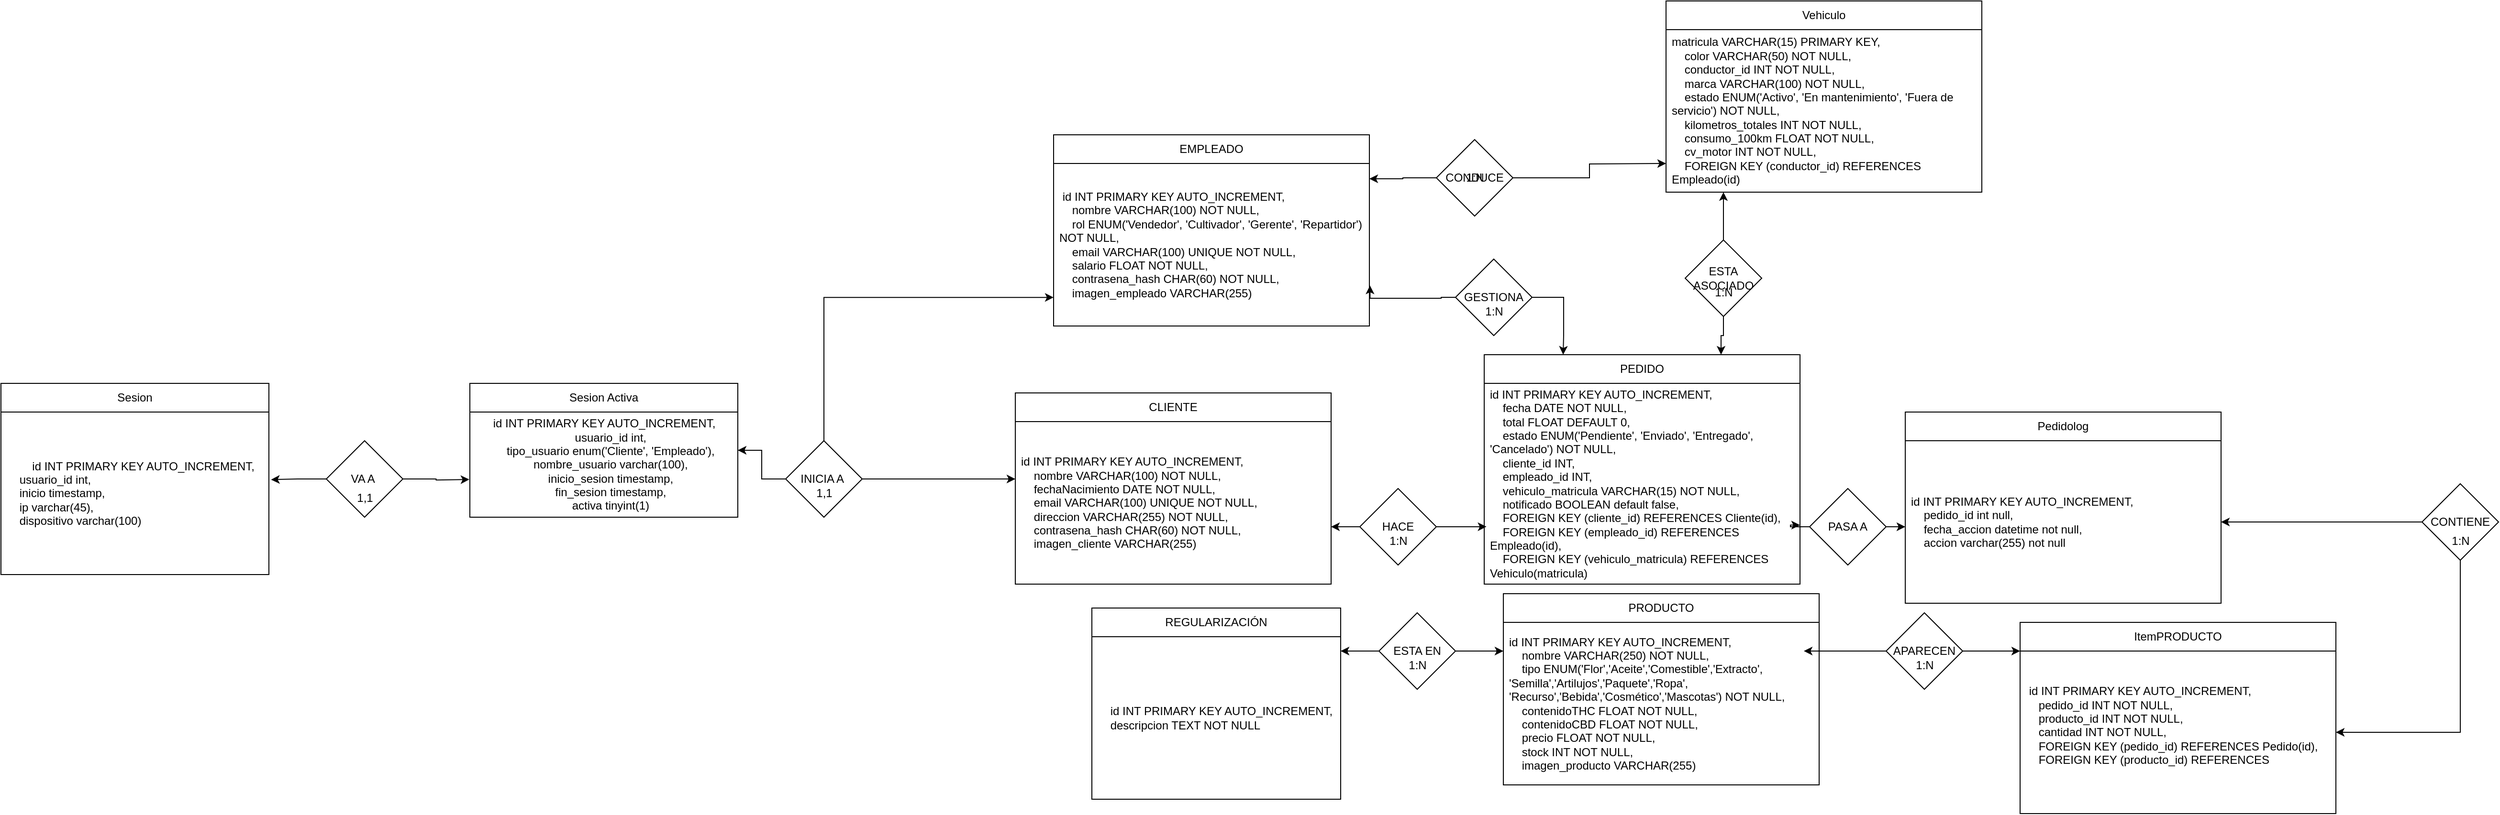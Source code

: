 <mxfile version="27.0.2">
  <diagram name="Página-1" id="QCLR3uHfYd-4rFstNeCy">
    <mxGraphModel dx="2472" dy="2109" grid="1" gridSize="10" guides="1" tooltips="1" connect="1" arrows="1" fold="1" page="1" pageScale="1" pageWidth="827" pageHeight="1169" math="0" shadow="0">
      <root>
        <mxCell id="0" />
        <mxCell id="1" parent="0" />
        <mxCell id="9TUCK8Fl6qZcFN1JhtRJ-6" style="edgeStyle=orthogonalEdgeStyle;rounded=0;orthogonalLoop=1;jettySize=auto;html=1;entryX=1;entryY=0.5;entryDx=0;entryDy=0;" parent="1" source="9TUCK8Fl6qZcFN1JhtRJ-5" edge="1">
          <mxGeometry relative="1" as="geometry">
            <mxPoint x="180" y="160" as="targetPoint" />
          </mxGeometry>
        </mxCell>
        <mxCell id="9TUCK8Fl6qZcFN1JhtRJ-5" value="HACE" style="rhombus;whiteSpace=wrap;html=1;" parent="1" vertex="1">
          <mxGeometry x="210" y="120" width="80" height="80" as="geometry" />
        </mxCell>
        <mxCell id="9TUCK8Fl6qZcFN1JhtRJ-9" value="1:N" style="text;html=1;align=center;verticalAlign=middle;resizable=0;points=[];autosize=1;strokeColor=none;fillColor=none;" parent="1" vertex="1">
          <mxGeometry x="230" y="160" width="40" height="30" as="geometry" />
        </mxCell>
        <mxCell id="9TUCK8Fl6qZcFN1JhtRJ-30" style="edgeStyle=orthogonalEdgeStyle;rounded=0;orthogonalLoop=1;jettySize=auto;html=1;entryX=1.002;entryY=0.751;entryDx=0;entryDy=0;entryPerimeter=0;" parent="1" source="9TUCK8Fl6qZcFN1JhtRJ-11" target="98i-PtYuy4Ng5n8LBIRt-29" edge="1">
          <mxGeometry relative="1" as="geometry">
            <mxPoint x="280" y="-80" as="targetPoint" />
            <Array as="points">
              <mxPoint x="295" y="-80" />
              <mxPoint x="295" y="-79" />
              <mxPoint x="221" y="-79" />
            </Array>
          </mxGeometry>
        </mxCell>
        <mxCell id="Ikig8t3m9yT1rzuETTX_-10" style="edgeStyle=orthogonalEdgeStyle;rounded=0;orthogonalLoop=1;jettySize=auto;html=1;entryX=0.25;entryY=0;entryDx=0;entryDy=0;" parent="1" source="9TUCK8Fl6qZcFN1JhtRJ-11" target="98i-PtYuy4Ng5n8LBIRt-15" edge="1">
          <mxGeometry relative="1" as="geometry">
            <Array as="points">
              <mxPoint x="423" y="-80" />
              <mxPoint x="423" y="-40" />
              <mxPoint x="423" y="-40" />
            </Array>
          </mxGeometry>
        </mxCell>
        <mxCell id="9TUCK8Fl6qZcFN1JhtRJ-11" value="GESTIONA" style="rhombus;whiteSpace=wrap;html=1;" parent="1" vertex="1">
          <mxGeometry x="310" y="-120" width="80" height="80" as="geometry" />
        </mxCell>
        <mxCell id="9TUCK8Fl6qZcFN1JhtRJ-16" value="1:N" style="text;html=1;align=center;verticalAlign=middle;resizable=0;points=[];autosize=1;strokeColor=none;fillColor=none;" parent="1" vertex="1">
          <mxGeometry x="330" y="-80" width="40" height="30" as="geometry" />
        </mxCell>
        <mxCell id="CIaCIXDbEJzTGDQdLWJQ-27" style="edgeStyle=orthogonalEdgeStyle;rounded=0;orthogonalLoop=1;jettySize=auto;html=1;entryX=1;entryY=0.5;entryDx=0;entryDy=0;" parent="1" source="9TUCK8Fl6qZcFN1JhtRJ-17" target="98i-PtYuy4Ng5n8LBIRt-13" edge="1">
          <mxGeometry relative="1" as="geometry">
            <mxPoint x="1070" y="160" as="targetPoint" />
          </mxGeometry>
        </mxCell>
        <mxCell id="98i-PtYuy4Ng5n8LBIRt-14" style="edgeStyle=orthogonalEdgeStyle;rounded=0;orthogonalLoop=1;jettySize=auto;html=1;entryX=1;entryY=0.5;entryDx=0;entryDy=0;" parent="1" source="9TUCK8Fl6qZcFN1JhtRJ-17" target="98i-PtYuy4Ng5n8LBIRt-7" edge="1">
          <mxGeometry relative="1" as="geometry" />
        </mxCell>
        <mxCell id="9TUCK8Fl6qZcFN1JhtRJ-17" value="CONTIENE" style="rhombus;whiteSpace=wrap;html=1;" parent="1" vertex="1">
          <mxGeometry x="1320" y="115" width="80" height="80" as="geometry" />
        </mxCell>
        <mxCell id="9TUCK8Fl6qZcFN1JhtRJ-21" value="1:N" style="text;html=1;align=center;verticalAlign=middle;resizable=0;points=[];autosize=1;strokeColor=none;fillColor=none;" parent="1" vertex="1">
          <mxGeometry x="1340" y="160" width="40" height="30" as="geometry" />
        </mxCell>
        <mxCell id="9TUCK8Fl6qZcFN1JhtRJ-24" value="" style="edgeStyle=orthogonalEdgeStyle;rounded=0;orthogonalLoop=1;jettySize=auto;html=1;entryX=0;entryY=0.5;entryDx=0;entryDy=0;" parent="1" source="9TUCK8Fl6qZcFN1JhtRJ-23" edge="1">
          <mxGeometry relative="1" as="geometry">
            <mxPoint x="900" y="290" as="targetPoint" />
          </mxGeometry>
        </mxCell>
        <mxCell id="CIaCIXDbEJzTGDQdLWJQ-4" style="edgeStyle=orthogonalEdgeStyle;rounded=0;orthogonalLoop=1;jettySize=auto;html=1;entryX=1;entryY=0.5;entryDx=0;entryDy=0;" parent="1" source="9TUCK8Fl6qZcFN1JhtRJ-23" edge="1">
          <mxGeometry relative="1" as="geometry">
            <mxPoint x="674" y="290" as="targetPoint" />
          </mxGeometry>
        </mxCell>
        <mxCell id="9TUCK8Fl6qZcFN1JhtRJ-23" value="APARECEN" style="rhombus;whiteSpace=wrap;html=1;" parent="1" vertex="1">
          <mxGeometry x="760" y="250" width="80" height="80" as="geometry" />
        </mxCell>
        <mxCell id="9TUCK8Fl6qZcFN1JhtRJ-27" value="1:N" style="text;html=1;align=center;verticalAlign=middle;resizable=0;points=[];autosize=1;strokeColor=none;fillColor=none;" parent="1" vertex="1">
          <mxGeometry x="780" y="290" width="40" height="30" as="geometry" />
        </mxCell>
        <mxCell id="9TUCK8Fl6qZcFN1JhtRJ-33" style="edgeStyle=orthogonalEdgeStyle;rounded=0;orthogonalLoop=1;jettySize=auto;html=1;entryX=1;entryY=0.094;entryDx=0;entryDy=0;entryPerimeter=0;" parent="1" source="9TUCK8Fl6qZcFN1JhtRJ-29" target="98i-PtYuy4Ng5n8LBIRt-29" edge="1">
          <mxGeometry relative="1" as="geometry">
            <mxPoint x="170" y="-170" as="targetPoint" />
          </mxGeometry>
        </mxCell>
        <mxCell id="9TUCK8Fl6qZcFN1JhtRJ-35" style="edgeStyle=orthogonalEdgeStyle;rounded=0;orthogonalLoop=1;jettySize=auto;html=1;entryX=0;entryY=0.5;entryDx=0;entryDy=0;" parent="1" source="9TUCK8Fl6qZcFN1JhtRJ-29" edge="1">
          <mxGeometry relative="1" as="geometry">
            <mxPoint x="530" y="-220" as="targetPoint" />
          </mxGeometry>
        </mxCell>
        <mxCell id="9TUCK8Fl6qZcFN1JhtRJ-29" value="CONDUCE" style="rhombus;whiteSpace=wrap;html=1;" parent="1" vertex="1">
          <mxGeometry x="290" y="-245" width="80" height="80" as="geometry" />
        </mxCell>
        <mxCell id="9TUCK8Fl6qZcFN1JhtRJ-32" value="1:N" style="text;html=1;align=center;verticalAlign=middle;resizable=0;points=[];autosize=1;strokeColor=none;fillColor=none;" parent="1" vertex="1">
          <mxGeometry x="310" y="-220" width="40" height="30" as="geometry" />
        </mxCell>
        <mxCell id="9TUCK8Fl6qZcFN1JhtRJ-37" style="edgeStyle=orthogonalEdgeStyle;rounded=0;orthogonalLoop=1;jettySize=auto;html=1;entryX=0.5;entryY=1;entryDx=0;entryDy=0;" parent="1" source="9TUCK8Fl6qZcFN1JhtRJ-36" edge="1">
          <mxGeometry relative="1" as="geometry">
            <mxPoint x="590" y="-190" as="targetPoint" />
          </mxGeometry>
        </mxCell>
        <mxCell id="KaKe4W6xplsF1wte8NYP-4" style="edgeStyle=orthogonalEdgeStyle;rounded=0;orthogonalLoop=1;jettySize=auto;html=1;entryX=0.75;entryY=0;entryDx=0;entryDy=0;" edge="1" parent="1" source="9TUCK8Fl6qZcFN1JhtRJ-36" target="98i-PtYuy4Ng5n8LBIRt-15">
          <mxGeometry relative="1" as="geometry">
            <Array as="points">
              <mxPoint x="590" y="-40" />
              <mxPoint x="588" y="-40" />
            </Array>
          </mxGeometry>
        </mxCell>
        <mxCell id="9TUCK8Fl6qZcFN1JhtRJ-36" value="ESTA ASOCIADO" style="rhombus;whiteSpace=wrap;html=1;" parent="1" vertex="1">
          <mxGeometry x="550" y="-140" width="80" height="80" as="geometry" />
        </mxCell>
        <mxCell id="9TUCK8Fl6qZcFN1JhtRJ-39" value="1:N" style="text;html=1;align=center;verticalAlign=middle;resizable=0;points=[];autosize=1;strokeColor=none;fillColor=none;" parent="1" vertex="1">
          <mxGeometry x="570" y="-100" width="40" height="30" as="geometry" />
        </mxCell>
        <mxCell id="CIaCIXDbEJzTGDQdLWJQ-13" style="edgeStyle=orthogonalEdgeStyle;rounded=0;orthogonalLoop=1;jettySize=auto;html=1;entryX=0;entryY=0.824;entryDx=0;entryDy=0;entryPerimeter=0;" parent="1" source="CIaCIXDbEJzTGDQdLWJQ-9" target="98i-PtYuy4Ng5n8LBIRt-29" edge="1">
          <mxGeometry relative="1" as="geometry">
            <mxPoint x="-150" y="-80" as="targetPoint" />
            <Array as="points">
              <mxPoint x="-350" y="-80" />
            </Array>
          </mxGeometry>
        </mxCell>
        <mxCell id="Ikig8t3m9yT1rzuETTX_-3" style="edgeStyle=orthogonalEdgeStyle;rounded=0;orthogonalLoop=1;jettySize=auto;html=1;entryX=1;entryY=0.5;entryDx=0;entryDy=0;" parent="1" source="CIaCIXDbEJzTGDQdLWJQ-9" target="Ikig8t3m9yT1rzuETTX_-1" edge="1">
          <mxGeometry relative="1" as="geometry" />
        </mxCell>
        <mxCell id="CIaCIXDbEJzTGDQdLWJQ-9" value="INICIA A&amp;nbsp;" style="rhombus;whiteSpace=wrap;html=1;" parent="1" vertex="1">
          <mxGeometry x="-390" y="70" width="80" height="80" as="geometry" />
        </mxCell>
        <mxCell id="CIaCIXDbEJzTGDQdLWJQ-14" value="1,1" style="text;html=1;align=center;verticalAlign=middle;resizable=0;points=[];autosize=1;strokeColor=none;fillColor=none;" parent="1" vertex="1">
          <mxGeometry x="-370" y="110" width="40" height="30" as="geometry" />
        </mxCell>
        <mxCell id="CIaCIXDbEJzTGDQdLWJQ-17" style="edgeStyle=orthogonalEdgeStyle;rounded=0;orthogonalLoop=1;jettySize=auto;html=1;entryX=1;entryY=0.5;entryDx=0;entryDy=0;" parent="1" source="CIaCIXDbEJzTGDQdLWJQ-16" edge="1">
          <mxGeometry relative="1" as="geometry">
            <mxPoint x="190" y="290" as="targetPoint" />
          </mxGeometry>
        </mxCell>
        <mxCell id="CIaCIXDbEJzTGDQdLWJQ-18" style="edgeStyle=orthogonalEdgeStyle;rounded=0;orthogonalLoop=1;jettySize=auto;html=1;" parent="1" source="CIaCIXDbEJzTGDQdLWJQ-16" edge="1">
          <mxGeometry relative="1" as="geometry">
            <mxPoint x="360" y="290" as="targetPoint" />
          </mxGeometry>
        </mxCell>
        <mxCell id="CIaCIXDbEJzTGDQdLWJQ-16" value="ESTA EN" style="rhombus;whiteSpace=wrap;html=1;" parent="1" vertex="1">
          <mxGeometry x="230" y="250" width="80" height="80" as="geometry" />
        </mxCell>
        <mxCell id="CIaCIXDbEJzTGDQdLWJQ-19" value="1:N" style="text;html=1;align=center;verticalAlign=middle;resizable=0;points=[];autosize=1;strokeColor=none;fillColor=none;" parent="1" vertex="1">
          <mxGeometry x="250" y="290" width="40" height="30" as="geometry" />
        </mxCell>
        <mxCell id="CIaCIXDbEJzTGDQdLWJQ-25" style="edgeStyle=orthogonalEdgeStyle;rounded=0;orthogonalLoop=1;jettySize=auto;html=1;entryX=0;entryY=0.5;entryDx=0;entryDy=0;" parent="1" source="CIaCIXDbEJzTGDQdLWJQ-22" edge="1">
          <mxGeometry relative="1" as="geometry">
            <mxPoint x="780" y="160" as="targetPoint" />
          </mxGeometry>
        </mxCell>
        <mxCell id="CIaCIXDbEJzTGDQdLWJQ-22" value="PASA A" style="rhombus;whiteSpace=wrap;html=1;" parent="1" vertex="1">
          <mxGeometry x="680" y="120" width="80" height="80" as="geometry" />
        </mxCell>
        <mxCell id="98i-PtYuy4Ng5n8LBIRt-1" value="Sesion" style="swimlane;fontStyle=0;childLayout=stackLayout;horizontal=1;startSize=30;horizontalStack=0;resizeParent=1;resizeParentMax=0;resizeLast=0;collapsible=1;marginBottom=0;whiteSpace=wrap;html=1;" parent="1" vertex="1">
          <mxGeometry x="-1210" y="10" width="280" height="200" as="geometry" />
        </mxCell>
        <mxCell id="98i-PtYuy4Ng5n8LBIRt-2" value="&amp;nbsp; &amp;nbsp;&amp;nbsp;&lt;span style=&quot;white-space: normal;&quot;&gt;&lt;span style=&quot;background-color: transparent; white-space: pre;&quot;&gt;&#x9;&lt;/span&gt;&lt;span style=&quot;background-color: transparent;&quot;&gt;id INT PRIMARY KEY AUTO_INCREMENT,&lt;/span&gt;&lt;/span&gt;&lt;div&gt;&amp;nbsp; &amp;nbsp; usuario_id int,&lt;/div&gt;&lt;div&gt;&amp;nbsp; &amp;nbsp; inicio timestamp,&lt;/div&gt;&lt;div&gt;&amp;nbsp; &amp;nbsp; ip varchar(45),&lt;/div&gt;&lt;div&gt;&amp;nbsp; &amp;nbsp; dispositivo varchar(100)&lt;/div&gt;" style="text;strokeColor=none;fillColor=none;align=left;verticalAlign=middle;spacingLeft=4;spacingRight=4;overflow=hidden;points=[[0,0.5],[1,0.5]];portConstraint=eastwest;rotatable=0;whiteSpace=wrap;html=1;" parent="98i-PtYuy4Ng5n8LBIRt-1" vertex="1">
          <mxGeometry y="30" width="280" height="170" as="geometry" />
        </mxCell>
        <mxCell id="98i-PtYuy4Ng5n8LBIRt-6" value="ItemPRODUCTO" style="swimlane;fontStyle=0;childLayout=stackLayout;horizontal=1;startSize=30;horizontalStack=0;resizeParent=1;resizeParentMax=0;resizeLast=0;collapsible=1;marginBottom=0;whiteSpace=wrap;html=1;" parent="1" vertex="1">
          <mxGeometry x="900" y="260" width="330" height="200" as="geometry" />
        </mxCell>
        <mxCell id="98i-PtYuy4Ng5n8LBIRt-7" value="&lt;div&gt;&amp;nbsp;id INT PRIMARY KEY AUTO_INCREMENT,&lt;/div&gt;&lt;div&gt;&amp;nbsp; &amp;nbsp; pedido_id INT NOT NULL,&lt;/div&gt;&lt;div&gt;&amp;nbsp; &amp;nbsp; producto_id INT NOT NULL,&lt;/div&gt;&lt;div&gt;&amp;nbsp; &amp;nbsp; cantidad INT NOT NULL,&lt;/div&gt;&lt;div&gt;&amp;nbsp; &amp;nbsp; FOREIGN KEY (pedido_id) REFERENCES Pedido(id),&lt;/div&gt;&lt;div&gt;&amp;nbsp; &amp;nbsp; FOREIGN KEY (producto_id) REFERENCES&amp;nbsp; &amp;nbsp; &amp;nbsp;&amp;nbsp;&lt;/div&gt;&lt;div&gt;&lt;br&gt;&lt;/div&gt;" style="text;strokeColor=none;fillColor=none;align=left;verticalAlign=middle;spacingLeft=4;spacingRight=4;overflow=hidden;points=[[0,0.5],[1,0.5]];portConstraint=eastwest;rotatable=0;whiteSpace=wrap;html=1;" parent="98i-PtYuy4Ng5n8LBIRt-6" vertex="1">
          <mxGeometry y="30" width="330" height="170" as="geometry" />
        </mxCell>
        <mxCell id="98i-PtYuy4Ng5n8LBIRt-8" value="PRODUCTO" style="swimlane;fontStyle=0;childLayout=stackLayout;horizontal=1;startSize=30;horizontalStack=0;resizeParent=1;resizeParentMax=0;resizeLast=0;collapsible=1;marginBottom=0;whiteSpace=wrap;html=1;" parent="1" vertex="1">
          <mxGeometry x="360" y="230" width="330" height="200" as="geometry" />
        </mxCell>
        <mxCell id="98i-PtYuy4Ng5n8LBIRt-9" value="id INT PRIMARY KEY AUTO_INCREMENT,&#xa;    nombre VARCHAR(250) NOT NULL,&#xa;    tipo ENUM(&#39;Flor&#39;,&#39;Aceite&#39;,&#39;Comestible&#39;,&#39;Extracto&#39;, &#39;Semilla&#39;,&#39;Artilujos&#39;,&#39;Paquete&#39;,&#39;Ropa&#39;, &#39;Recurso&#39;,&#39;Bebida&#39;,&#39;Cosmético&#39;,&#39;Mascotas&#39;) NOT NULL,&#xa;    contenidoTHC FLOAT NOT NULL,&#xa;    contenidoCBD FLOAT NOT NULL,&#xa;    precio FLOAT NOT NULL,&#xa;    stock INT NOT NULL,&#xa;    imagen_producto VARCHAR(255)" style="text;strokeColor=none;fillColor=none;align=left;verticalAlign=middle;spacingLeft=4;spacingRight=4;overflow=hidden;points=[[0,0.5],[1,0.5]];portConstraint=eastwest;rotatable=0;whiteSpace=wrap;html=1;" parent="98i-PtYuy4Ng5n8LBIRt-8" vertex="1">
          <mxGeometry y="30" width="330" height="170" as="geometry" />
        </mxCell>
        <mxCell id="98i-PtYuy4Ng5n8LBIRt-10" value="REGULARIZACIÓN" style="swimlane;fontStyle=0;childLayout=stackLayout;horizontal=1;startSize=30;horizontalStack=0;resizeParent=1;resizeParentMax=0;resizeLast=0;collapsible=1;marginBottom=0;whiteSpace=wrap;html=1;" parent="1" vertex="1">
          <mxGeometry x="-70" y="245" width="260" height="200" as="geometry" />
        </mxCell>
        <mxCell id="98i-PtYuy4Ng5n8LBIRt-11" value="&lt;div&gt;&amp;nbsp; &amp;nbsp; id INT PRIMARY KEY AUTO_INCREMENT,&lt;/div&gt;&lt;div&gt;&amp;nbsp; &amp;nbsp; descripcion TEXT NOT NULL&lt;/div&gt;" style="text;strokeColor=none;fillColor=none;align=left;verticalAlign=middle;spacingLeft=4;spacingRight=4;overflow=hidden;points=[[0,0.5],[1,0.5]];portConstraint=eastwest;rotatable=0;whiteSpace=wrap;html=1;" parent="98i-PtYuy4Ng5n8LBIRt-10" vertex="1">
          <mxGeometry y="30" width="260" height="170" as="geometry" />
        </mxCell>
        <mxCell id="98i-PtYuy4Ng5n8LBIRt-12" value="Pedidolog" style="swimlane;fontStyle=0;childLayout=stackLayout;horizontal=1;startSize=30;horizontalStack=0;resizeParent=1;resizeParentMax=0;resizeLast=0;collapsible=1;marginBottom=0;whiteSpace=wrap;html=1;" parent="1" vertex="1">
          <mxGeometry x="780" y="40" width="330" height="200" as="geometry" />
        </mxCell>
        <mxCell id="98i-PtYuy4Ng5n8LBIRt-13" value="&lt;div&gt;&lt;div&gt;id INT PRIMARY KEY AUTO_INCREMENT,&lt;/div&gt;&lt;div&gt;&amp;nbsp; &amp;nbsp; pedido_id int null,&lt;/div&gt;&lt;div&gt;&amp;nbsp; &amp;nbsp; fecha_accion datetime not null,&lt;/div&gt;&lt;div&gt;&amp;nbsp; &amp;nbsp; accion varchar(255) not null&lt;/div&gt;&lt;/div&gt;" style="text;strokeColor=none;fillColor=none;align=left;verticalAlign=middle;spacingLeft=4;spacingRight=4;overflow=hidden;points=[[0,0.5],[1,0.5]];portConstraint=eastwest;rotatable=0;whiteSpace=wrap;html=1;" parent="98i-PtYuy4Ng5n8LBIRt-12" vertex="1">
          <mxGeometry y="30" width="330" height="170" as="geometry" />
        </mxCell>
        <mxCell id="98i-PtYuy4Ng5n8LBIRt-17" value="" style="edgeStyle=orthogonalEdgeStyle;rounded=0;orthogonalLoop=1;jettySize=auto;html=1;entryX=0.007;entryY=0.714;entryDx=0;entryDy=0;entryPerimeter=0;" parent="1" source="9TUCK8Fl6qZcFN1JhtRJ-5" target="98i-PtYuy4Ng5n8LBIRt-16" edge="1">
          <mxGeometry relative="1" as="geometry">
            <mxPoint x="380" y="160" as="sourcePoint" />
            <mxPoint x="350" y="160" as="targetPoint" />
          </mxGeometry>
        </mxCell>
        <mxCell id="98i-PtYuy4Ng5n8LBIRt-15" value="PEDIDO" style="swimlane;fontStyle=0;childLayout=stackLayout;horizontal=1;startSize=30;horizontalStack=0;resizeParent=1;resizeParentMax=0;resizeLast=0;collapsible=1;marginBottom=0;whiteSpace=wrap;html=1;" parent="1" vertex="1">
          <mxGeometry x="340" y="-20" width="330" height="240" as="geometry" />
        </mxCell>
        <mxCell id="98i-PtYuy4Ng5n8LBIRt-16" value="&lt;div&gt;id INT PRIMARY KEY AUTO_INCREMENT,&lt;/div&gt;&lt;div&gt;&amp;nbsp; &amp;nbsp; fecha DATE NOT NULL,&lt;/div&gt;&lt;div&gt;&amp;nbsp; &amp;nbsp; total FLOAT DEFAULT 0,&lt;/div&gt;&lt;div&gt;&amp;nbsp; &amp;nbsp; estado ENUM(&#39;Pendiente&#39;, &#39;Enviado&#39;, &#39;Entregado&#39;, &#39;Cancelado&#39;) NOT NULL,&lt;/div&gt;&lt;div&gt;&amp;nbsp; &amp;nbsp; cliente_id INT,&lt;/div&gt;&lt;div&gt;&amp;nbsp; &amp;nbsp; empleado_id INT,&lt;/div&gt;&lt;div&gt;&amp;nbsp; &amp;nbsp; vehiculo_matricula VARCHAR(15) NOT NULL,&lt;/div&gt;&lt;div&gt;&amp;nbsp; &amp;nbsp; notificado BOOLEAN default false,&lt;/div&gt;&lt;div&gt;&amp;nbsp; &amp;nbsp; FOREIGN KEY (cliente_id) REFERENCES Cliente(id),&lt;/div&gt;&lt;div&gt;&amp;nbsp; &amp;nbsp; FOREIGN KEY (empleado_id) REFERENCES Empleado(id),&lt;/div&gt;&lt;div&gt;&amp;nbsp; &amp;nbsp; FOREIGN KEY (vehiculo_matricula) REFERENCES Vehiculo(matricula)&lt;/div&gt;" style="text;strokeColor=none;fillColor=none;align=left;verticalAlign=middle;spacingLeft=4;spacingRight=4;overflow=hidden;points=[[0,0.5],[1,0.5]];portConstraint=eastwest;rotatable=0;whiteSpace=wrap;html=1;" parent="98i-PtYuy4Ng5n8LBIRt-15" vertex="1">
          <mxGeometry y="30" width="330" height="210" as="geometry" />
        </mxCell>
        <mxCell id="98i-PtYuy4Ng5n8LBIRt-19" style="edgeStyle=orthogonalEdgeStyle;rounded=0;orthogonalLoop=1;jettySize=auto;html=1;entryX=1;entryY=0.706;entryDx=0;entryDy=0;entryPerimeter=0;" parent="1" source="CIaCIXDbEJzTGDQdLWJQ-22" target="98i-PtYuy4Ng5n8LBIRt-16" edge="1">
          <mxGeometry relative="1" as="geometry" />
        </mxCell>
        <mxCell id="98i-PtYuy4Ng5n8LBIRt-22" value="CLIENTE" style="swimlane;fontStyle=0;childLayout=stackLayout;horizontal=1;startSize=30;horizontalStack=0;resizeParent=1;resizeParentMax=0;resizeLast=0;collapsible=1;marginBottom=0;whiteSpace=wrap;html=1;" parent="1" vertex="1">
          <mxGeometry x="-150" y="20" width="330" height="200" as="geometry" />
        </mxCell>
        <mxCell id="98i-PtYuy4Ng5n8LBIRt-23" value="id INT PRIMARY KEY AUTO_INCREMENT,&#xa;    nombre VARCHAR(100) NOT NULL,&#xa;    fechaNacimiento DATE NOT NULL,&#xa;    email VARCHAR(100) UNIQUE NOT NULL,&#xa;    direccion VARCHAR(255) NOT NULL,&#xa;    contrasena_hash CHAR(60) NOT NULL,&#xa;    imagen_cliente VARCHAR(255)" style="text;strokeColor=none;fillColor=none;align=left;verticalAlign=middle;spacingLeft=4;spacingRight=4;overflow=hidden;points=[[0,0.5],[1,0.5]];portConstraint=eastwest;rotatable=0;whiteSpace=wrap;html=1;" parent="98i-PtYuy4Ng5n8LBIRt-22" vertex="1">
          <mxGeometry y="30" width="330" height="170" as="geometry" />
        </mxCell>
        <mxCell id="98i-PtYuy4Ng5n8LBIRt-25" style="edgeStyle=orthogonalEdgeStyle;rounded=0;orthogonalLoop=1;jettySize=auto;html=1;" parent="1" source="CIaCIXDbEJzTGDQdLWJQ-9" edge="1">
          <mxGeometry relative="1" as="geometry">
            <mxPoint x="-150" y="110" as="targetPoint" />
          </mxGeometry>
        </mxCell>
        <mxCell id="98i-PtYuy4Ng5n8LBIRt-26" value="Vehiculo" style="swimlane;fontStyle=0;childLayout=stackLayout;horizontal=1;startSize=30;horizontalStack=0;resizeParent=1;resizeParentMax=0;resizeLast=0;collapsible=1;marginBottom=0;whiteSpace=wrap;html=1;" parent="1" vertex="1">
          <mxGeometry x="530" y="-390" width="330" height="200" as="geometry" />
        </mxCell>
        <mxCell id="98i-PtYuy4Ng5n8LBIRt-27" value="&lt;div&gt;matricula VARCHAR(15) PRIMARY KEY,&lt;/div&gt;&lt;div&gt;&amp;nbsp; &amp;nbsp; color VARCHAR(50) NOT NULL,&lt;/div&gt;&lt;div&gt;&amp;nbsp; &amp;nbsp; conductor_id INT NOT NULL,&lt;/div&gt;&lt;div&gt;&amp;nbsp; &amp;nbsp; marca VARCHAR(100) NOT NULL,&lt;/div&gt;&lt;div&gt;&amp;nbsp; &amp;nbsp; estado ENUM(&#39;Activo&#39;, &#39;En mantenimiento&#39;, &#39;Fuera de servicio&#39;) NOT NULL,&lt;/div&gt;&lt;div&gt;&amp;nbsp; &amp;nbsp; kilometros_totales INT NOT NULL,&lt;/div&gt;&lt;div&gt;&amp;nbsp; &amp;nbsp; consumo_100km FLOAT NOT NULL,&lt;/div&gt;&lt;div&gt;&amp;nbsp; &amp;nbsp; cv_motor INT NOT NULL,&lt;/div&gt;&lt;div&gt;&amp;nbsp; &amp;nbsp; FOREIGN KEY (conductor_id) REFERENCES Empleado(id)&lt;/div&gt;" style="text;strokeColor=none;fillColor=none;align=left;verticalAlign=middle;spacingLeft=4;spacingRight=4;overflow=hidden;points=[[0,0.5],[1,0.5]];portConstraint=eastwest;rotatable=0;whiteSpace=wrap;html=1;" parent="98i-PtYuy4Ng5n8LBIRt-26" vertex="1">
          <mxGeometry y="30" width="330" height="170" as="geometry" />
        </mxCell>
        <mxCell id="98i-PtYuy4Ng5n8LBIRt-28" value="EMPLEADO" style="swimlane;fontStyle=0;childLayout=stackLayout;horizontal=1;startSize=30;horizontalStack=0;resizeParent=1;resizeParentMax=0;resizeLast=0;collapsible=1;marginBottom=0;whiteSpace=wrap;html=1;" parent="1" vertex="1">
          <mxGeometry x="-110" y="-250" width="330" height="200" as="geometry" />
        </mxCell>
        <mxCell id="98i-PtYuy4Ng5n8LBIRt-29" value="&lt;div&gt;&amp;nbsp;id INT PRIMARY KEY AUTO_INCREMENT,&lt;/div&gt;&lt;div&gt;&amp;nbsp; &amp;nbsp; nombre VARCHAR(100) NOT NULL,&lt;/div&gt;&lt;div&gt;&amp;nbsp; &amp;nbsp; rol ENUM(&#39;Vendedor&#39;, &#39;Cultivador&#39;, &#39;Gerente&#39;, &#39;Repartidor&#39;) NOT NULL,&lt;/div&gt;&lt;div&gt;&amp;nbsp; &amp;nbsp; email VARCHAR(100) UNIQUE NOT NULL,&lt;/div&gt;&lt;div&gt;&amp;nbsp; &amp;nbsp; salario FLOAT NOT NULL,&lt;/div&gt;&lt;div&gt;&amp;nbsp; &amp;nbsp; contrasena_hash CHAR(60) NOT NULL,&lt;/div&gt;&lt;div&gt;&amp;nbsp; &amp;nbsp; imagen_empleado VARCHAR(255)&lt;/div&gt;" style="text;strokeColor=none;fillColor=none;align=left;verticalAlign=middle;spacingLeft=4;spacingRight=4;overflow=hidden;points=[[0,0.5],[1,0.5]];portConstraint=eastwest;rotatable=0;whiteSpace=wrap;html=1;" parent="98i-PtYuy4Ng5n8LBIRt-28" vertex="1">
          <mxGeometry y="30" width="330" height="170" as="geometry" />
        </mxCell>
        <mxCell id="Ikig8t3m9yT1rzuETTX_-1" value="Sesion Activa" style="swimlane;fontStyle=0;childLayout=stackLayout;horizontal=1;startSize=30;horizontalStack=0;resizeParent=1;resizeParentMax=0;resizeLast=0;collapsible=1;marginBottom=0;whiteSpace=wrap;html=1;" parent="1" vertex="1">
          <mxGeometry x="-720" y="10" width="280" height="140" as="geometry" />
        </mxCell>
        <mxCell id="Ikig8t3m9yT1rzuETTX_-9" value="&lt;div&gt;id INT PRIMARY KEY AUTO_INCREMENT,&lt;/div&gt;&lt;div&gt;&amp;nbsp; &amp;nbsp; usuario_id int,&lt;/div&gt;&lt;div&gt;&amp;nbsp; &amp;nbsp; tipo_usuario enum(&#39;Cliente&#39;, &#39;Empleado&#39;),&lt;/div&gt;&lt;div&gt;&amp;nbsp; &amp;nbsp; nombre_usuario varchar(100),&lt;/div&gt;&lt;div&gt;&amp;nbsp; &amp;nbsp; inicio_sesion timestamp,&lt;/div&gt;&lt;div&gt;&amp;nbsp; &amp;nbsp; fin_sesion timestamp,&lt;/div&gt;&lt;div&gt;&amp;nbsp; &amp;nbsp; activa tinyint(1)&lt;/div&gt;" style="text;html=1;align=center;verticalAlign=middle;resizable=0;points=[];autosize=1;strokeColor=none;fillColor=none;" parent="Ikig8t3m9yT1rzuETTX_-1" vertex="1">
          <mxGeometry y="30" width="280" height="110" as="geometry" />
        </mxCell>
        <mxCell id="Ikig8t3m9yT1rzuETTX_-4" value="VA A&amp;nbsp;" style="rhombus;whiteSpace=wrap;html=1;" parent="1" vertex="1">
          <mxGeometry x="-870" y="70" width="80" height="80" as="geometry" />
        </mxCell>
        <mxCell id="Ikig8t3m9yT1rzuETTX_-5" style="edgeStyle=orthogonalEdgeStyle;rounded=0;orthogonalLoop=1;jettySize=auto;html=1;entryX=1.008;entryY=0.416;entryDx=0;entryDy=0;entryPerimeter=0;" parent="1" source="Ikig8t3m9yT1rzuETTX_-4" target="98i-PtYuy4Ng5n8LBIRt-2" edge="1">
          <mxGeometry relative="1" as="geometry" />
        </mxCell>
        <mxCell id="Ikig8t3m9yT1rzuETTX_-6" style="edgeStyle=orthogonalEdgeStyle;rounded=0;orthogonalLoop=1;jettySize=auto;html=1;entryX=-0.002;entryY=0.415;entryDx=0;entryDy=0;entryPerimeter=0;" parent="1" source="Ikig8t3m9yT1rzuETTX_-4" edge="1">
          <mxGeometry relative="1" as="geometry">
            <mxPoint x="-720.56" y="110.55" as="targetPoint" />
          </mxGeometry>
        </mxCell>
        <mxCell id="Ikig8t3m9yT1rzuETTX_-8" value="1,1" style="text;html=1;align=center;verticalAlign=middle;resizable=0;points=[];autosize=1;strokeColor=none;fillColor=none;" parent="1" vertex="1">
          <mxGeometry x="-850" y="115" width="40" height="30" as="geometry" />
        </mxCell>
      </root>
    </mxGraphModel>
  </diagram>
</mxfile>
